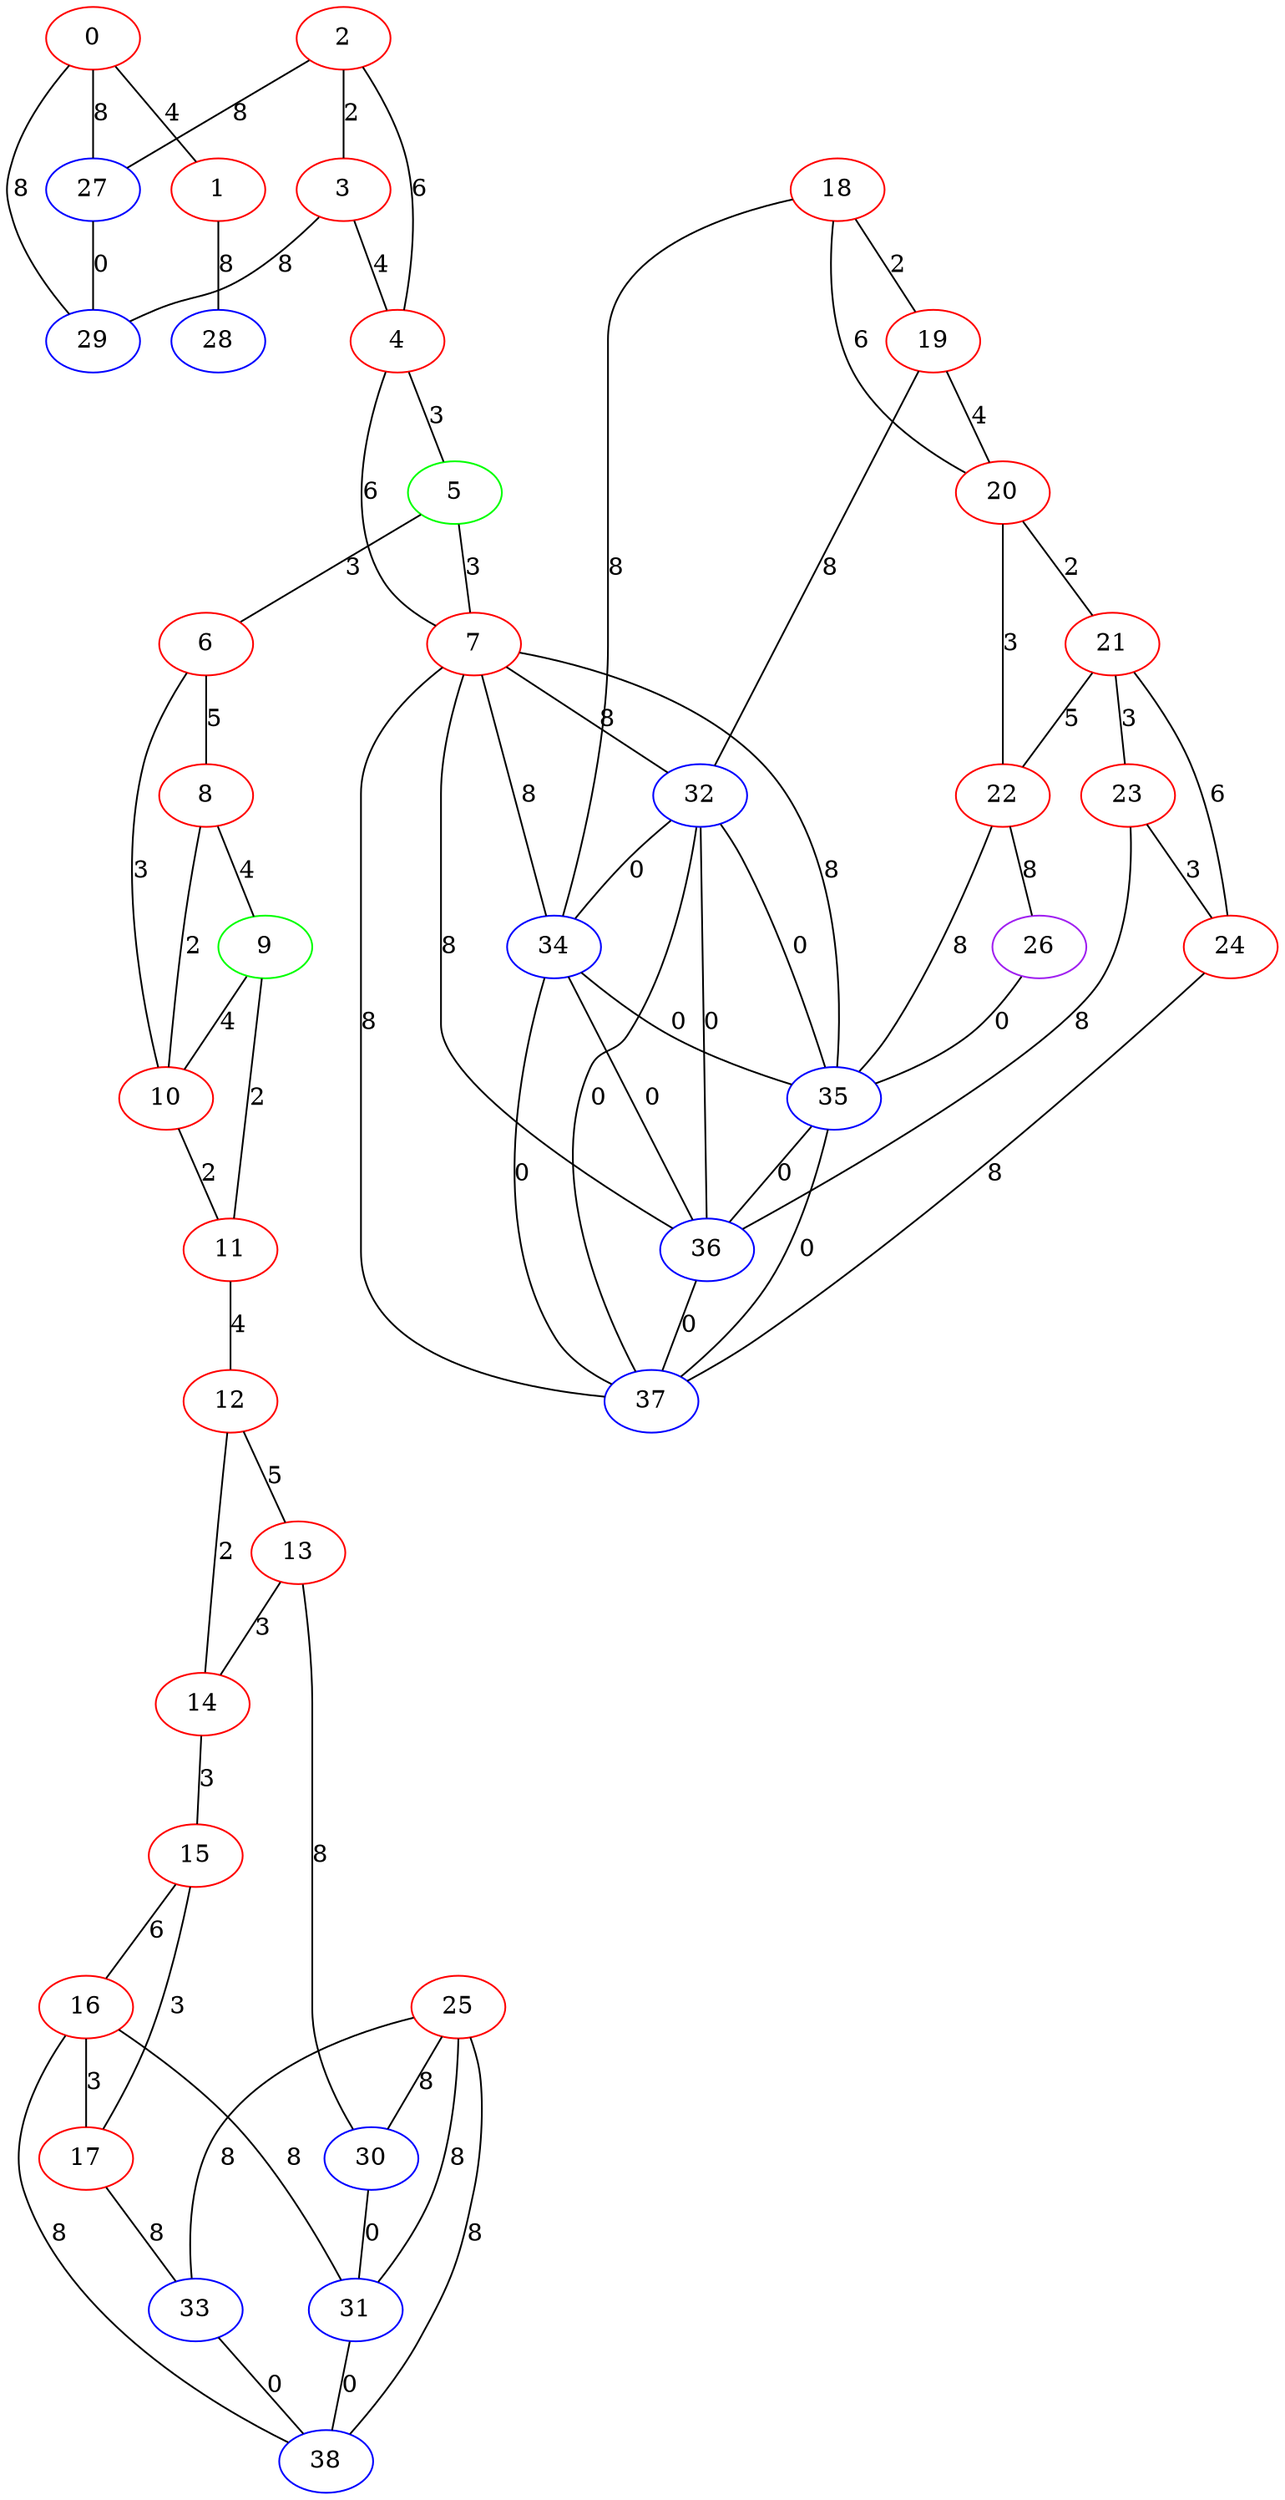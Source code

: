 graph "" {
0 [color=red, weight=1];
1 [color=red, weight=1];
2 [color=red, weight=1];
3 [color=red, weight=1];
4 [color=red, weight=1];
5 [color=green, weight=2];
6 [color=red, weight=1];
7 [color=red, weight=1];
8 [color=red, weight=1];
9 [color=green, weight=2];
10 [color=red, weight=1];
11 [color=red, weight=1];
12 [color=red, weight=1];
13 [color=red, weight=1];
14 [color=red, weight=1];
15 [color=red, weight=1];
16 [color=red, weight=1];
17 [color=red, weight=1];
18 [color=red, weight=1];
19 [color=red, weight=1];
20 [color=red, weight=1];
21 [color=red, weight=1];
22 [color=red, weight=1];
23 [color=red, weight=1];
24 [color=red, weight=1];
25 [color=red, weight=1];
26 [color=purple, weight=4];
27 [color=blue, weight=3];
28 [color=blue, weight=3];
29 [color=blue, weight=3];
30 [color=blue, weight=3];
31 [color=blue, weight=3];
32 [color=blue, weight=3];
33 [color=blue, weight=3];
34 [color=blue, weight=3];
35 [color=blue, weight=3];
36 [color=blue, weight=3];
37 [color=blue, weight=3];
38 [color=blue, weight=3];
0 -- 1  [key=0, label=4];
0 -- 27  [key=0, label=8];
0 -- 29  [key=0, label=8];
1 -- 28  [key=0, label=8];
2 -- 27  [key=0, label=8];
2 -- 3  [key=0, label=2];
2 -- 4  [key=0, label=6];
3 -- 4  [key=0, label=4];
3 -- 29  [key=0, label=8];
4 -- 5  [key=0, label=3];
4 -- 7  [key=0, label=6];
5 -- 6  [key=0, label=3];
5 -- 7  [key=0, label=3];
6 -- 8  [key=0, label=5];
6 -- 10  [key=0, label=3];
7 -- 32  [key=0, label=8];
7 -- 34  [key=0, label=8];
7 -- 35  [key=0, label=8];
7 -- 36  [key=0, label=8];
7 -- 37  [key=0, label=8];
8 -- 9  [key=0, label=4];
8 -- 10  [key=0, label=2];
9 -- 10  [key=0, label=4];
9 -- 11  [key=0, label=2];
10 -- 11  [key=0, label=2];
11 -- 12  [key=0, label=4];
12 -- 13  [key=0, label=5];
12 -- 14  [key=0, label=2];
13 -- 30  [key=0, label=8];
13 -- 14  [key=0, label=3];
14 -- 15  [key=0, label=3];
15 -- 16  [key=0, label=6];
15 -- 17  [key=0, label=3];
16 -- 17  [key=0, label=3];
16 -- 31  [key=0, label=8];
16 -- 38  [key=0, label=8];
17 -- 33  [key=0, label=8];
18 -- 34  [key=0, label=8];
18 -- 19  [key=0, label=2];
18 -- 20  [key=0, label=6];
19 -- 32  [key=0, label=8];
19 -- 20  [key=0, label=4];
20 -- 21  [key=0, label=2];
20 -- 22  [key=0, label=3];
21 -- 24  [key=0, label=6];
21 -- 22  [key=0, label=5];
21 -- 23  [key=0, label=3];
22 -- 26  [key=0, label=8];
22 -- 35  [key=0, label=8];
23 -- 24  [key=0, label=3];
23 -- 36  [key=0, label=8];
24 -- 37  [key=0, label=8];
25 -- 33  [key=0, label=8];
25 -- 30  [key=0, label=8];
25 -- 38  [key=0, label=8];
25 -- 31  [key=0, label=8];
26 -- 35  [key=0, label=0];
27 -- 29  [key=0, label=0];
30 -- 31  [key=0, label=0];
31 -- 38  [key=0, label=0];
32 -- 34  [key=0, label=0];
32 -- 35  [key=0, label=0];
32 -- 36  [key=0, label=0];
32 -- 37  [key=0, label=0];
33 -- 38  [key=0, label=0];
34 -- 35  [key=0, label=0];
34 -- 36  [key=0, label=0];
34 -- 37  [key=0, label=0];
35 -- 36  [key=0, label=0];
35 -- 37  [key=0, label=0];
36 -- 37  [key=0, label=0];
}
